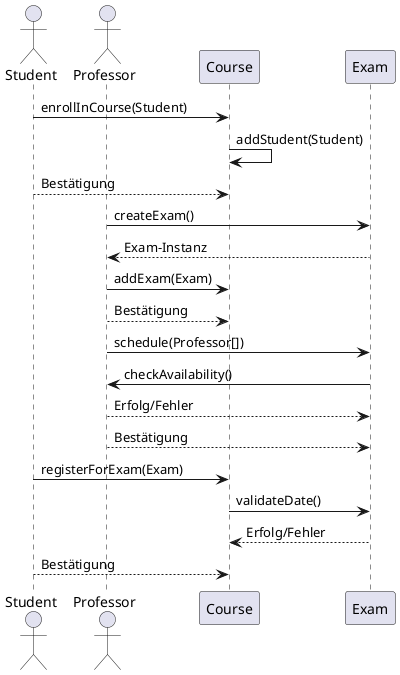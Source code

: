 ' Einschreiben des Studenten in den Kurs:
    ' Der Student ruft enrollInCourse(Student) auf, und der Kurs fügt den Studenten zur Liste hinzu.
' Hinzufügen einer Prüfung:
    ' Ein Professor erstellt eine Instanz der Prüfung und fügt sie dem Kurs hinzu.
' Planung der Prüfung:
    ' Die Prüfung wird geplant, indem die Verfügbarkeit der Professoren überprüft wird.
' Anmeldung eines Studenten zur Prüfung:
    ' Der Student meldet sich an, und das Prüfungsdatum wird validiert.


@startuml Sequenzdiagramm
actor Student as s
actor Professor as p
participant Course as c
participant Exam as e

' Einschreiben des Studenten in den Kurs
s -> c: enrollInCourse(Student)
c -> c: addStudent(Student)
c <-- s: Bestätigung

' Hinzufügen einer Prüfung zu einem Kurs
p -> e: createExam()
e --> p: Exam-Instanz
p -> c: addExam(Exam)
c <-- p: Bestätigung

' Planung der Prüfung (Scheduling)
p -> e: schedule(Professor[])
e -> p: checkAvailability()
e <-- p: Erfolg/Fehler
e <-- p: Bestätigung

' Anmeldung eines Studenten zur Prüfung
s -> c: registerForExam(Exam)
c -> e: validateDate()
e --> c: Erfolg/Fehler
c <-- s: Bestätigung
@enduml
